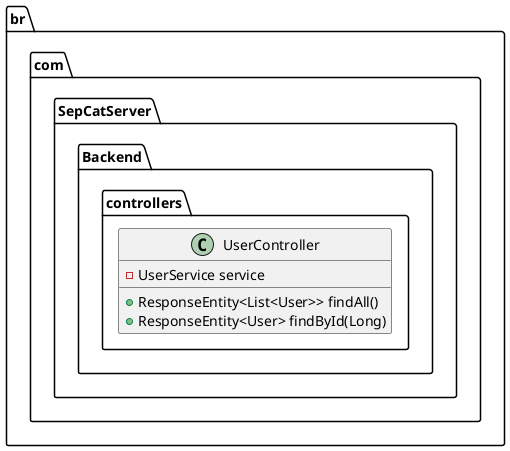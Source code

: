 @startuml
class br.com.SepCatServer.Backend.controllers.UserController {
- UserService service
+ ResponseEntity<List<User>> findAll()
+ ResponseEntity<User> findById(Long)
}
@enduml